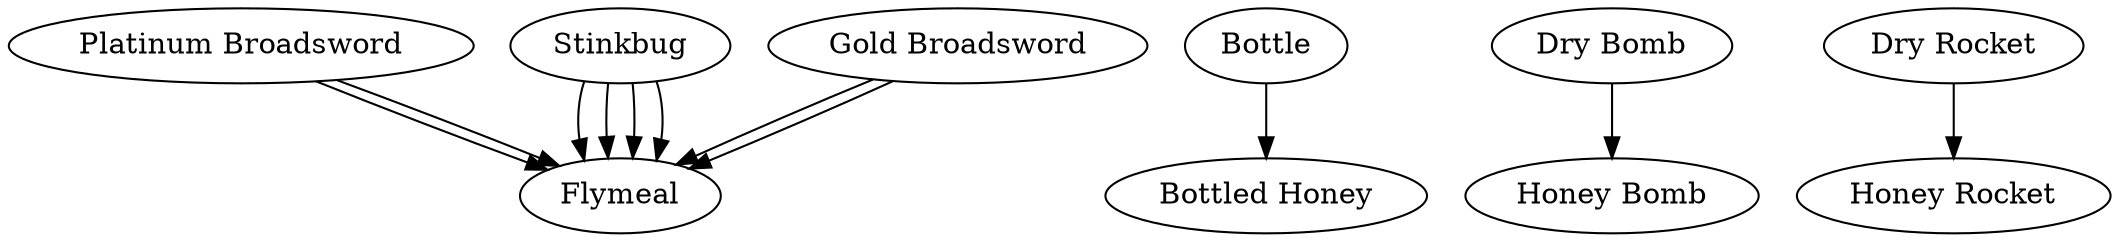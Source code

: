 digraph G {
  "Platinum Broadsword" -> "Flymeal" [color="black"];
  "Stinkbug" -> "Flymeal" [color="black"];
  "Gold Broadsword" -> "Flymeal" [color="black"];
  "Stinkbug" -> "Flymeal" [color="black"];
  "Bottle" -> "Bottled Honey" [color="black"];
  "Platinum Broadsword" -> "Flymeal" [color="black"];
  "Stinkbug" -> "Flymeal" [color="black"];
  "Gold Broadsword" -> "Flymeal" [color="black"];
  "Stinkbug" -> "Flymeal" [color="black"];
  "Dry Bomb" -> "Honey Bomb" [color="black"];
  "Dry Rocket" -> "Honey Rocket" [color="black"];
}
